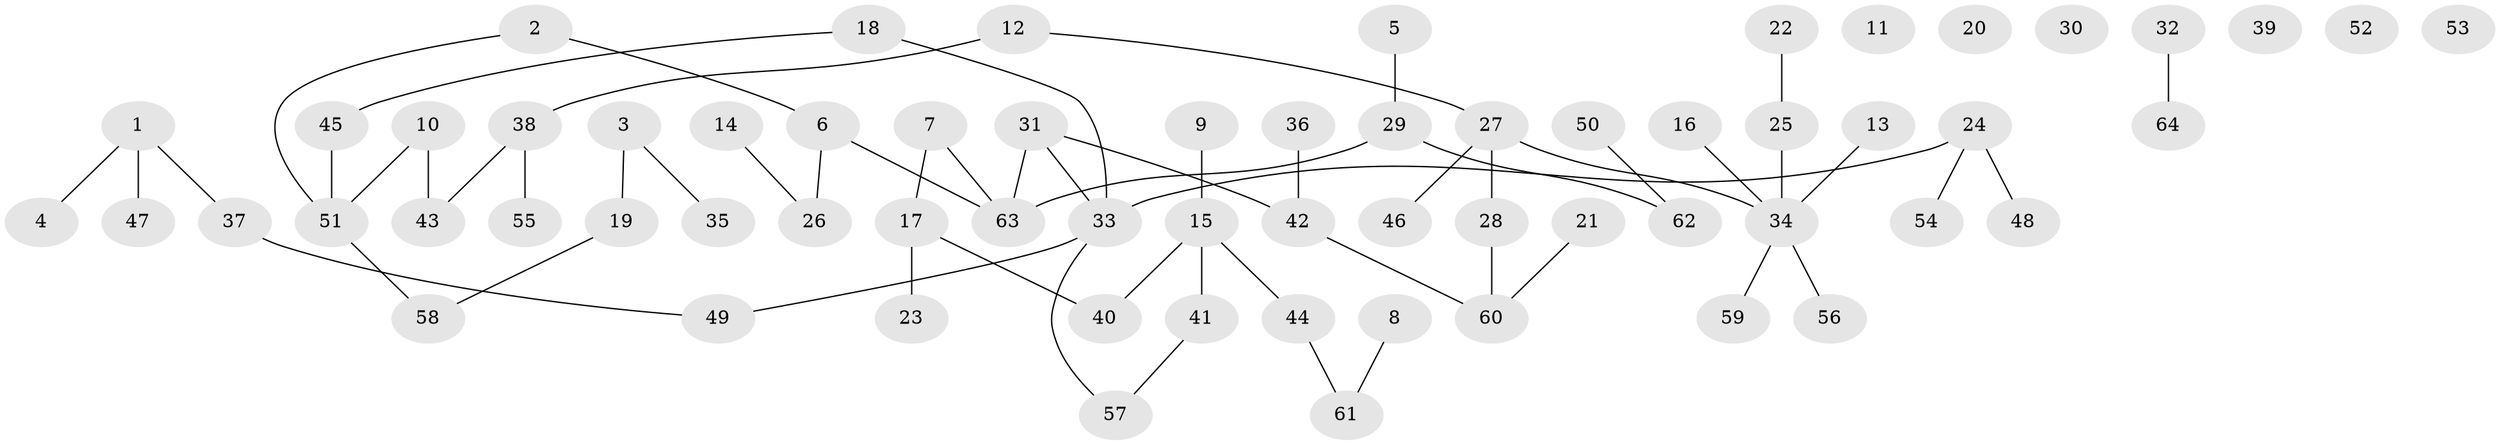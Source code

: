 // coarse degree distribution, {3: 0.12195121951219512, 1: 0.34146341463414637, 2: 0.24390243902439024, 0: 0.17073170731707318, 4: 0.04878048780487805, 5: 0.07317073170731707}
// Generated by graph-tools (version 1.1) at 2025/41/03/06/25 10:41:22]
// undirected, 64 vertices, 59 edges
graph export_dot {
graph [start="1"]
  node [color=gray90,style=filled];
  1;
  2;
  3;
  4;
  5;
  6;
  7;
  8;
  9;
  10;
  11;
  12;
  13;
  14;
  15;
  16;
  17;
  18;
  19;
  20;
  21;
  22;
  23;
  24;
  25;
  26;
  27;
  28;
  29;
  30;
  31;
  32;
  33;
  34;
  35;
  36;
  37;
  38;
  39;
  40;
  41;
  42;
  43;
  44;
  45;
  46;
  47;
  48;
  49;
  50;
  51;
  52;
  53;
  54;
  55;
  56;
  57;
  58;
  59;
  60;
  61;
  62;
  63;
  64;
  1 -- 4;
  1 -- 37;
  1 -- 47;
  2 -- 6;
  2 -- 51;
  3 -- 19;
  3 -- 35;
  5 -- 29;
  6 -- 26;
  6 -- 63;
  7 -- 17;
  7 -- 63;
  8 -- 61;
  9 -- 15;
  10 -- 43;
  10 -- 51;
  12 -- 27;
  12 -- 38;
  13 -- 34;
  14 -- 26;
  15 -- 40;
  15 -- 41;
  15 -- 44;
  16 -- 34;
  17 -- 23;
  17 -- 40;
  18 -- 33;
  18 -- 45;
  19 -- 58;
  21 -- 60;
  22 -- 25;
  24 -- 33;
  24 -- 48;
  24 -- 54;
  25 -- 34;
  27 -- 28;
  27 -- 34;
  27 -- 46;
  28 -- 60;
  29 -- 62;
  29 -- 63;
  31 -- 33;
  31 -- 42;
  31 -- 63;
  32 -- 64;
  33 -- 49;
  33 -- 57;
  34 -- 56;
  34 -- 59;
  36 -- 42;
  37 -- 49;
  38 -- 43;
  38 -- 55;
  41 -- 57;
  42 -- 60;
  44 -- 61;
  45 -- 51;
  50 -- 62;
  51 -- 58;
}
